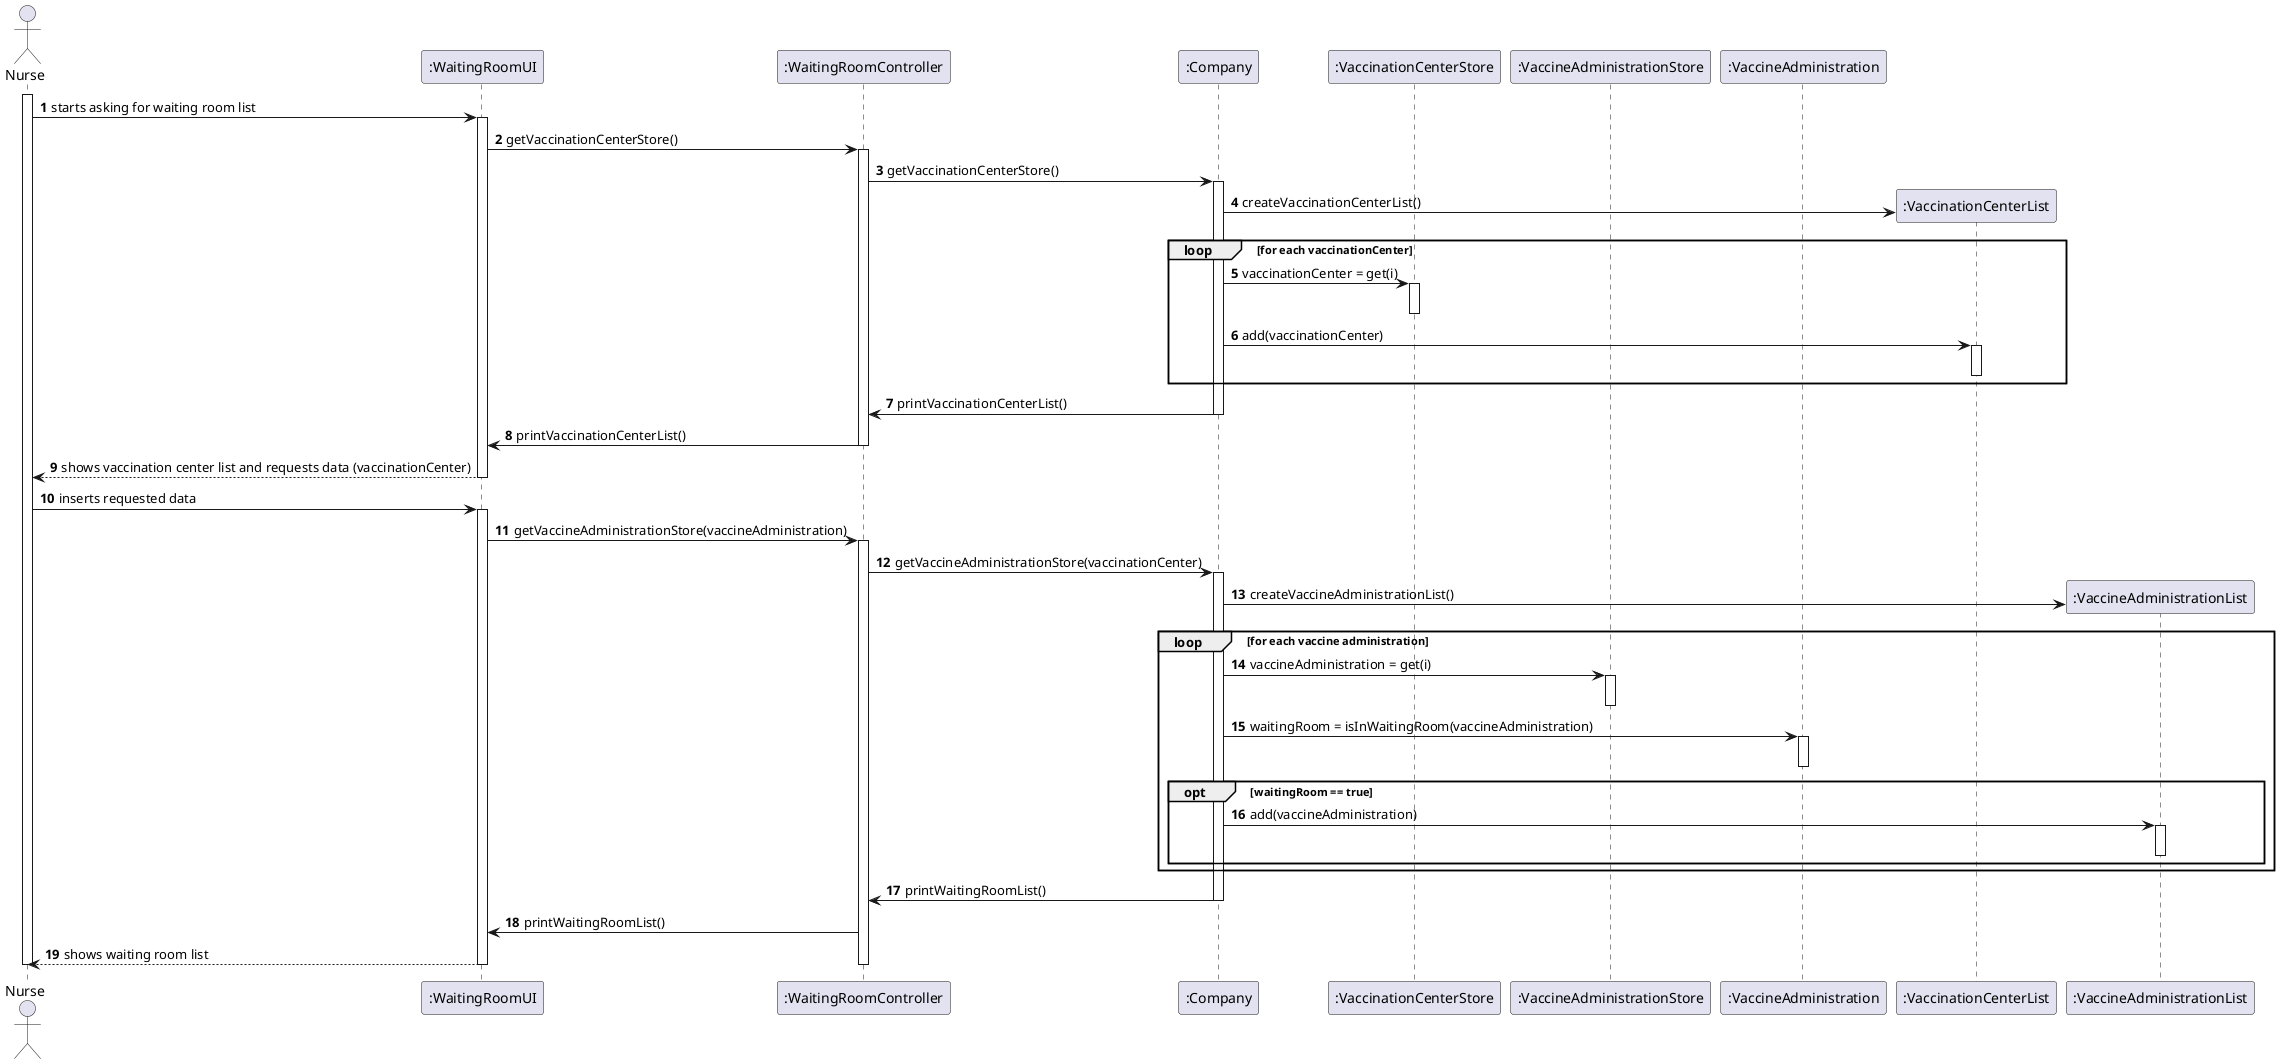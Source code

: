 @startuml
autonumber
'hide footbox
actor "Nurse" as nurse

participant ":WaitingRoomUI" as ui
participant ":WaitingRoomController" as ctrl
participant ":Company" as comp
participant ":VaccinationCenterStore" as centerstore
participant ":VaccineAdministrationStore" as vastore
participant ":VaccineAdministration" as va


activate nurse
nurse -> ui : starts asking for waiting room list
activate ui
ui -> ctrl : getVaccinationCenterStore()
activate ctrl
ctrl -> comp : getVaccinationCenterStore()

activate comp

create ":VaccinationCenterList"

comp -> ":VaccinationCenterList" : createVaccinationCenterList()

loop for each vaccinationCenter
comp -> centerstore : vaccinationCenter = get(i)
activate centerstore
deactivate centerstore
comp -> ":VaccinationCenterList" : add(vaccinationCenter)
activate ":VaccinationCenterList"
deactivate ":VaccinationCenterList"
end

comp -> ctrl : printVaccinationCenterList()
deactivate comp

ctrl -> ui : printVaccinationCenterList()
deactivate ctrl

ui --> nurse: shows vaccination center list and requests data (vaccinationCenter)
deactivate ui
deactivate centerstore

nurse -> ui: inserts requested data
activate ui

ui -> ctrl : getVaccineAdministrationStore(vaccineAdministration)
activate ctrl

ctrl -> comp : getVaccineAdministrationStore(vaccinationCenter)

activate comp

create ":VaccineAdministrationList"

comp -> ":VaccineAdministrationList" : createVaccineAdministrationList()

loop for each vaccine administration

comp -> vastore : vaccineAdministration = get(i)
activate vastore
deactivate vastore

comp -> va : waitingRoom = isInWaitingRoom(vaccineAdministration)
activate va
deactivate va

opt waitingRoom == true
comp -> ":VaccineAdministrationList" : add(vaccineAdministration)
activate ":VaccineAdministrationList"
deactivate ":VaccineAdministrationList"
end
end
comp -> ctrl : printWaitingRoomList()
deactivate comp

ctrl -> ui : printWaitingRoomList()

ui --> nurse: shows waiting room list
deactivate ui
deactivate nurse
deactivate ctrl

@enduml
